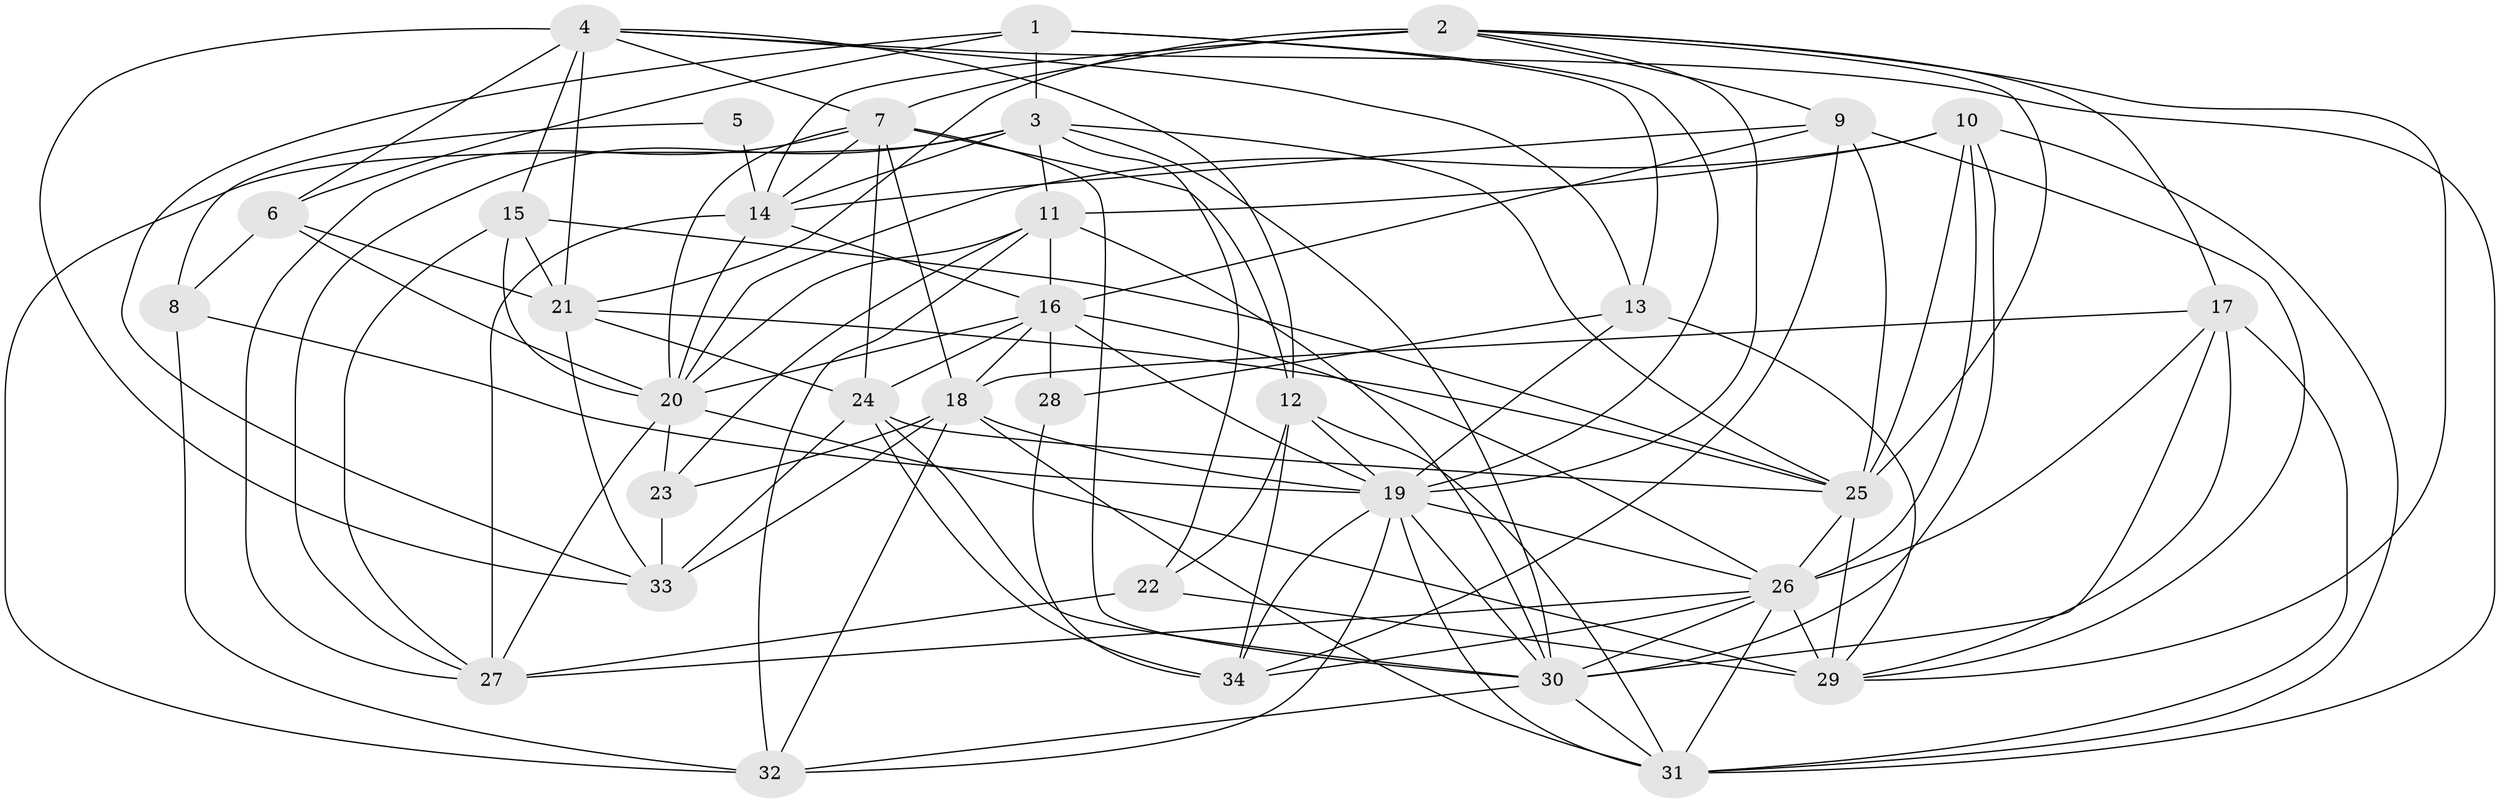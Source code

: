 // original degree distribution, {2: 0.18518518518518517, 5: 0.17592592592592593, 6: 0.10185185185185185, 3: 0.16666666666666666, 4: 0.32407407407407407, 7: 0.027777777777777776, 8: 0.018518518518518517}
// Generated by graph-tools (version 1.1) at 2025/37/03/04/25 23:37:03]
// undirected, 34 vertices, 116 edges
graph export_dot {
  node [color=gray90,style=filled];
  1;
  2;
  3;
  4;
  5;
  6;
  7;
  8;
  9;
  10;
  11;
  12;
  13;
  14;
  15;
  16;
  17;
  18;
  19;
  20;
  21;
  22;
  23;
  24;
  25;
  26;
  27;
  28;
  29;
  30;
  31;
  32;
  33;
  34;
  1 -- 3 [weight=1.0];
  1 -- 6 [weight=1.0];
  1 -- 13 [weight=1.0];
  1 -- 19 [weight=1.0];
  1 -- 33 [weight=1.0];
  2 -- 7 [weight=2.0];
  2 -- 9 [weight=1.0];
  2 -- 14 [weight=2.0];
  2 -- 17 [weight=1.0];
  2 -- 19 [weight=1.0];
  2 -- 21 [weight=1.0];
  2 -- 25 [weight=1.0];
  2 -- 29 [weight=1.0];
  3 -- 11 [weight=1.0];
  3 -- 14 [weight=2.0];
  3 -- 22 [weight=1.0];
  3 -- 25 [weight=1.0];
  3 -- 27 [weight=1.0];
  3 -- 30 [weight=1.0];
  3 -- 32 [weight=1.0];
  4 -- 6 [weight=1.0];
  4 -- 7 [weight=1.0];
  4 -- 12 [weight=1.0];
  4 -- 13 [weight=1.0];
  4 -- 15 [weight=1.0];
  4 -- 21 [weight=1.0];
  4 -- 31 [weight=1.0];
  4 -- 33 [weight=2.0];
  5 -- 8 [weight=1.0];
  5 -- 14 [weight=3.0];
  6 -- 8 [weight=1.0];
  6 -- 20 [weight=1.0];
  6 -- 21 [weight=1.0];
  7 -- 12 [weight=1.0];
  7 -- 14 [weight=2.0];
  7 -- 18 [weight=2.0];
  7 -- 20 [weight=1.0];
  7 -- 24 [weight=1.0];
  7 -- 27 [weight=1.0];
  7 -- 30 [weight=1.0];
  8 -- 19 [weight=1.0];
  8 -- 32 [weight=1.0];
  9 -- 14 [weight=1.0];
  9 -- 16 [weight=1.0];
  9 -- 25 [weight=1.0];
  9 -- 29 [weight=1.0];
  9 -- 34 [weight=1.0];
  10 -- 11 [weight=1.0];
  10 -- 20 [weight=1.0];
  10 -- 25 [weight=2.0];
  10 -- 26 [weight=1.0];
  10 -- 30 [weight=2.0];
  10 -- 31 [weight=1.0];
  11 -- 16 [weight=1.0];
  11 -- 20 [weight=1.0];
  11 -- 23 [weight=2.0];
  11 -- 30 [weight=1.0];
  11 -- 32 [weight=1.0];
  12 -- 19 [weight=1.0];
  12 -- 22 [weight=1.0];
  12 -- 31 [weight=1.0];
  12 -- 34 [weight=1.0];
  13 -- 19 [weight=1.0];
  13 -- 28 [weight=1.0];
  13 -- 29 [weight=1.0];
  14 -- 16 [weight=1.0];
  14 -- 20 [weight=1.0];
  14 -- 27 [weight=1.0];
  15 -- 20 [weight=1.0];
  15 -- 21 [weight=2.0];
  15 -- 25 [weight=1.0];
  15 -- 27 [weight=1.0];
  16 -- 18 [weight=1.0];
  16 -- 19 [weight=1.0];
  16 -- 20 [weight=1.0];
  16 -- 24 [weight=1.0];
  16 -- 26 [weight=1.0];
  16 -- 28 [weight=2.0];
  17 -- 18 [weight=1.0];
  17 -- 26 [weight=1.0];
  17 -- 29 [weight=1.0];
  17 -- 30 [weight=1.0];
  17 -- 31 [weight=1.0];
  18 -- 19 [weight=1.0];
  18 -- 23 [weight=1.0];
  18 -- 31 [weight=1.0];
  18 -- 32 [weight=1.0];
  18 -- 33 [weight=2.0];
  19 -- 26 [weight=1.0];
  19 -- 30 [weight=1.0];
  19 -- 31 [weight=1.0];
  19 -- 32 [weight=1.0];
  19 -- 34 [weight=2.0];
  20 -- 23 [weight=2.0];
  20 -- 27 [weight=1.0];
  20 -- 29 [weight=3.0];
  21 -- 24 [weight=1.0];
  21 -- 25 [weight=1.0];
  21 -- 33 [weight=1.0];
  22 -- 27 [weight=1.0];
  22 -- 29 [weight=1.0];
  23 -- 33 [weight=2.0];
  24 -- 25 [weight=1.0];
  24 -- 30 [weight=1.0];
  24 -- 33 [weight=1.0];
  24 -- 34 [weight=1.0];
  25 -- 26 [weight=1.0];
  25 -- 29 [weight=1.0];
  26 -- 27 [weight=1.0];
  26 -- 29 [weight=1.0];
  26 -- 30 [weight=1.0];
  26 -- 31 [weight=1.0];
  26 -- 34 [weight=1.0];
  28 -- 34 [weight=2.0];
  30 -- 31 [weight=1.0];
  30 -- 32 [weight=1.0];
}
